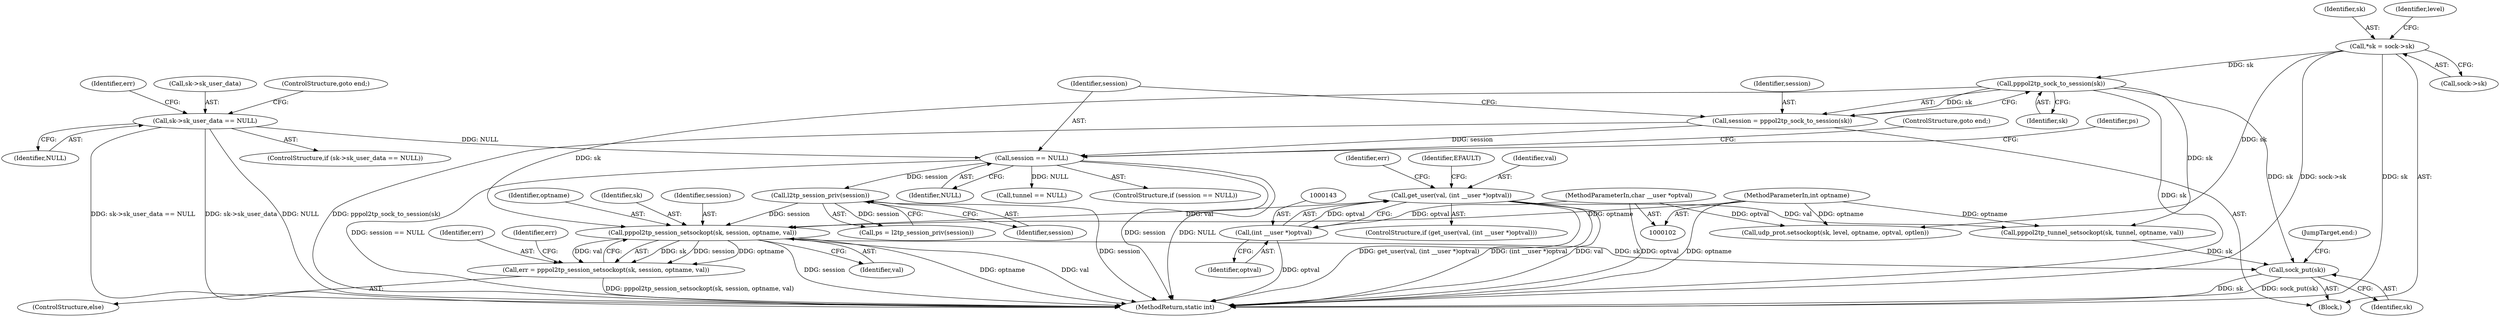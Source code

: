 digraph "0_linux_3cf521f7dc87c031617fd47e4b7aa2593c2f3daf_0@pointer" {
"1000218" [label="(Call,pppol2tp_session_setsockopt(sk, session, optname, val))"];
"1000165" [label="(Call,pppol2tp_sock_to_session(sk))"];
"1000110" [label="(Call,*sk = sock->sk)"];
"1000174" [label="(Call,l2tp_session_priv(session))"];
"1000168" [label="(Call,session == NULL)"];
"1000163" [label="(Call,session = pppol2tp_sock_to_session(sk))"];
"1000153" [label="(Call,sk->sk_user_data == NULL)"];
"1000105" [label="(MethodParameterIn,int optname)"];
"1000140" [label="(Call,get_user(val, (int __user *)optval))"];
"1000142" [label="(Call,(int __user *)optval)"];
"1000106" [label="(MethodParameterIn,char __user *optval)"];
"1000216" [label="(Call,err = pppol2tp_session_setsockopt(sk, session, optname, val))"];
"1000227" [label="(Call,sock_put(sk))"];
"1000219" [label="(Identifier,sk)"];
"1000218" [label="(Call,pppol2tp_session_setsockopt(sk, session, optname, val))"];
"1000142" [label="(Call,(int __user *)optval)"];
"1000217" [label="(Identifier,err)"];
"1000175" [label="(Identifier,session)"];
"1000232" [label="(MethodReturn,static int)"];
"1000170" [label="(Identifier,NULL)"];
"1000111" [label="(Identifier,sk)"];
"1000200" [label="(Call,tunnel == NULL)"];
"1000158" [label="(ControlStructure,goto end;)"];
"1000139" [label="(ControlStructure,if (get_user(val, (int __user *)optval)))"];
"1000149" [label="(Identifier,err)"];
"1000165" [label="(Call,pppol2tp_sock_to_session(sk))"];
"1000163" [label="(Call,session = pppol2tp_sock_to_session(sk))"];
"1000169" [label="(Identifier,session)"];
"1000216" [label="(Call,err = pppol2tp_session_setsockopt(sk, session, optname, val))"];
"1000160" [label="(Identifier,err)"];
"1000106" [label="(MethodParameterIn,char __user *optval)"];
"1000172" [label="(Call,ps = l2tp_session_priv(session))"];
"1000105" [label="(MethodParameterIn,int optname)"];
"1000125" [label="(Call,udp_prot.setsockopt(sk, level, optname, optval, optlen))"];
"1000167" [label="(ControlStructure,if (session == NULL))"];
"1000224" [label="(Identifier,err)"];
"1000157" [label="(Identifier,NULL)"];
"1000108" [label="(Block,)"];
"1000122" [label="(Identifier,level)"];
"1000171" [label="(ControlStructure,goto end;)"];
"1000173" [label="(Identifier,ps)"];
"1000144" [label="(Identifier,optval)"];
"1000206" [label="(Call,pppol2tp_tunnel_setsockopt(sk, tunnel, optname, val))"];
"1000220" [label="(Identifier,session)"];
"1000147" [label="(Identifier,EFAULT)"];
"1000141" [label="(Identifier,val)"];
"1000174" [label="(Call,l2tp_session_priv(session))"];
"1000110" [label="(Call,*sk = sock->sk)"];
"1000215" [label="(ControlStructure,else)"];
"1000168" [label="(Call,session == NULL)"];
"1000166" [label="(Identifier,sk)"];
"1000222" [label="(Identifier,val)"];
"1000228" [label="(Identifier,sk)"];
"1000227" [label="(Call,sock_put(sk))"];
"1000152" [label="(ControlStructure,if (sk->sk_user_data == NULL))"];
"1000164" [label="(Identifier,session)"];
"1000154" [label="(Call,sk->sk_user_data)"];
"1000112" [label="(Call,sock->sk)"];
"1000140" [label="(Call,get_user(val, (int __user *)optval))"];
"1000153" [label="(Call,sk->sk_user_data == NULL)"];
"1000221" [label="(Identifier,optname)"];
"1000229" [label="(JumpTarget,end:)"];
"1000218" -> "1000216"  [label="AST: "];
"1000218" -> "1000222"  [label="CFG: "];
"1000219" -> "1000218"  [label="AST: "];
"1000220" -> "1000218"  [label="AST: "];
"1000221" -> "1000218"  [label="AST: "];
"1000222" -> "1000218"  [label="AST: "];
"1000216" -> "1000218"  [label="CFG: "];
"1000218" -> "1000232"  [label="DDG: optname"];
"1000218" -> "1000232"  [label="DDG: val"];
"1000218" -> "1000232"  [label="DDG: session"];
"1000218" -> "1000216"  [label="DDG: sk"];
"1000218" -> "1000216"  [label="DDG: session"];
"1000218" -> "1000216"  [label="DDG: optname"];
"1000218" -> "1000216"  [label="DDG: val"];
"1000165" -> "1000218"  [label="DDG: sk"];
"1000174" -> "1000218"  [label="DDG: session"];
"1000105" -> "1000218"  [label="DDG: optname"];
"1000140" -> "1000218"  [label="DDG: val"];
"1000218" -> "1000227"  [label="DDG: sk"];
"1000165" -> "1000163"  [label="AST: "];
"1000165" -> "1000166"  [label="CFG: "];
"1000166" -> "1000165"  [label="AST: "];
"1000163" -> "1000165"  [label="CFG: "];
"1000165" -> "1000232"  [label="DDG: sk"];
"1000165" -> "1000163"  [label="DDG: sk"];
"1000110" -> "1000165"  [label="DDG: sk"];
"1000165" -> "1000206"  [label="DDG: sk"];
"1000165" -> "1000227"  [label="DDG: sk"];
"1000110" -> "1000108"  [label="AST: "];
"1000110" -> "1000112"  [label="CFG: "];
"1000111" -> "1000110"  [label="AST: "];
"1000112" -> "1000110"  [label="AST: "];
"1000122" -> "1000110"  [label="CFG: "];
"1000110" -> "1000232"  [label="DDG: sock->sk"];
"1000110" -> "1000232"  [label="DDG: sk"];
"1000110" -> "1000125"  [label="DDG: sk"];
"1000174" -> "1000172"  [label="AST: "];
"1000174" -> "1000175"  [label="CFG: "];
"1000175" -> "1000174"  [label="AST: "];
"1000172" -> "1000174"  [label="CFG: "];
"1000174" -> "1000232"  [label="DDG: session"];
"1000174" -> "1000172"  [label="DDG: session"];
"1000168" -> "1000174"  [label="DDG: session"];
"1000168" -> "1000167"  [label="AST: "];
"1000168" -> "1000170"  [label="CFG: "];
"1000169" -> "1000168"  [label="AST: "];
"1000170" -> "1000168"  [label="AST: "];
"1000171" -> "1000168"  [label="CFG: "];
"1000173" -> "1000168"  [label="CFG: "];
"1000168" -> "1000232"  [label="DDG: session == NULL"];
"1000168" -> "1000232"  [label="DDG: session"];
"1000168" -> "1000232"  [label="DDG: NULL"];
"1000163" -> "1000168"  [label="DDG: session"];
"1000153" -> "1000168"  [label="DDG: NULL"];
"1000168" -> "1000200"  [label="DDG: NULL"];
"1000163" -> "1000108"  [label="AST: "];
"1000164" -> "1000163"  [label="AST: "];
"1000169" -> "1000163"  [label="CFG: "];
"1000163" -> "1000232"  [label="DDG: pppol2tp_sock_to_session(sk)"];
"1000153" -> "1000152"  [label="AST: "];
"1000153" -> "1000157"  [label="CFG: "];
"1000154" -> "1000153"  [label="AST: "];
"1000157" -> "1000153"  [label="AST: "];
"1000158" -> "1000153"  [label="CFG: "];
"1000160" -> "1000153"  [label="CFG: "];
"1000153" -> "1000232"  [label="DDG: NULL"];
"1000153" -> "1000232"  [label="DDG: sk->sk_user_data == NULL"];
"1000153" -> "1000232"  [label="DDG: sk->sk_user_data"];
"1000105" -> "1000102"  [label="AST: "];
"1000105" -> "1000232"  [label="DDG: optname"];
"1000105" -> "1000125"  [label="DDG: optname"];
"1000105" -> "1000206"  [label="DDG: optname"];
"1000140" -> "1000139"  [label="AST: "];
"1000140" -> "1000142"  [label="CFG: "];
"1000141" -> "1000140"  [label="AST: "];
"1000142" -> "1000140"  [label="AST: "];
"1000147" -> "1000140"  [label="CFG: "];
"1000149" -> "1000140"  [label="CFG: "];
"1000140" -> "1000232"  [label="DDG: (int __user *)optval"];
"1000140" -> "1000232"  [label="DDG: val"];
"1000140" -> "1000232"  [label="DDG: get_user(val, (int __user *)optval)"];
"1000142" -> "1000140"  [label="DDG: optval"];
"1000140" -> "1000206"  [label="DDG: val"];
"1000142" -> "1000144"  [label="CFG: "];
"1000143" -> "1000142"  [label="AST: "];
"1000144" -> "1000142"  [label="AST: "];
"1000142" -> "1000232"  [label="DDG: optval"];
"1000106" -> "1000142"  [label="DDG: optval"];
"1000106" -> "1000102"  [label="AST: "];
"1000106" -> "1000232"  [label="DDG: optval"];
"1000106" -> "1000125"  [label="DDG: optval"];
"1000216" -> "1000215"  [label="AST: "];
"1000217" -> "1000216"  [label="AST: "];
"1000224" -> "1000216"  [label="CFG: "];
"1000216" -> "1000232"  [label="DDG: pppol2tp_session_setsockopt(sk, session, optname, val)"];
"1000227" -> "1000108"  [label="AST: "];
"1000227" -> "1000228"  [label="CFG: "];
"1000228" -> "1000227"  [label="AST: "];
"1000229" -> "1000227"  [label="CFG: "];
"1000227" -> "1000232"  [label="DDG: sock_put(sk)"];
"1000227" -> "1000232"  [label="DDG: sk"];
"1000206" -> "1000227"  [label="DDG: sk"];
}
